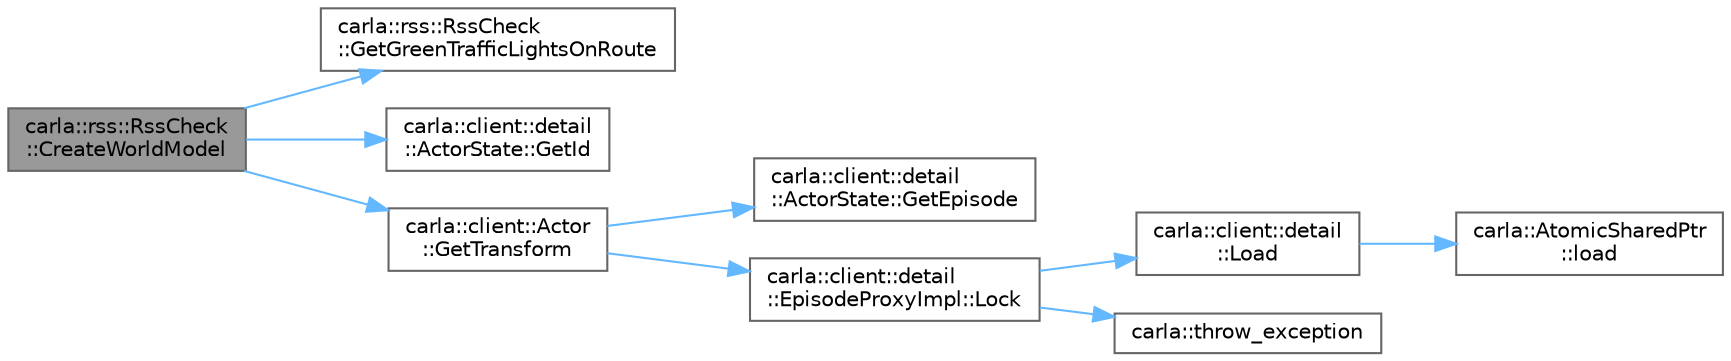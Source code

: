 digraph "carla::rss::RssCheck::CreateWorldModel"
{
 // INTERACTIVE_SVG=YES
 // LATEX_PDF_SIZE
  bgcolor="transparent";
  edge [fontname=Helvetica,fontsize=10,labelfontname=Helvetica,labelfontsize=10];
  node [fontname=Helvetica,fontsize=10,shape=box,height=0.2,width=0.4];
  rankdir="LR";
  Node1 [id="Node000001",label="carla::rss::RssCheck\l::CreateWorldModel",height=0.2,width=0.4,color="gray40", fillcolor="grey60", style="filled", fontcolor="black",tooltip="Create the RSS world model"];
  Node1 -> Node2 [id="edge1_Node000001_Node000002",color="steelblue1",style="solid",tooltip=" "];
  Node2 [id="Node000002",label="carla::rss::RssCheck\l::GetGreenTrafficLightsOnRoute",height=0.2,width=0.4,color="grey40", fillcolor="white", style="filled",URL="$dc/d07/classcarla_1_1rss_1_1RssCheck.html#a35c060a790ddd30277dfb2f5b6ceef12",tooltip="collect the green traffic lights on the current route"];
  Node1 -> Node3 [id="edge2_Node000001_Node000003",color="steelblue1",style="solid",tooltip=" "];
  Node3 [id="Node000003",label="carla::client::detail\l::ActorState::GetId",height=0.2,width=0.4,color="grey40", fillcolor="white", style="filled",URL="$d2/d06/classcarla_1_1client_1_1detail_1_1ActorState.html#a1affb3c32be5ebbacff4200f46cd38ec",tooltip=" "];
  Node1 -> Node4 [id="edge3_Node000001_Node000004",color="steelblue1",style="solid",tooltip=" "];
  Node4 [id="Node000004",label="carla::client::Actor\l::GetTransform",height=0.2,width=0.4,color="grey40", fillcolor="white", style="filled",URL="$d6/da5/classcarla_1_1client_1_1Actor.html#ab5c7de9cefbe7d189c97a429ab052115",tooltip="Return the current transform of the actor."];
  Node4 -> Node5 [id="edge4_Node000004_Node000005",color="steelblue1",style="solid",tooltip=" "];
  Node5 [id="Node000005",label="carla::client::detail\l::ActorState::GetEpisode",height=0.2,width=0.4,color="grey40", fillcolor="white", style="filled",URL="$d2/d06/classcarla_1_1client_1_1detail_1_1ActorState.html#a520d5ef7284ded86a1d96a346f3516aa",tooltip=" "];
  Node4 -> Node6 [id="edge5_Node000004_Node000006",color="steelblue1",style="solid",tooltip=" "];
  Node6 [id="Node000006",label="carla::client::detail\l::EpisodeProxyImpl::Lock",height=0.2,width=0.4,color="grey40", fillcolor="white", style="filled",URL="$d1/dd3/classcarla_1_1client_1_1detail_1_1EpisodeProxyImpl.html#aaca857645fbeb6546b4a03a663bb65af",tooltip="Same as TryLock but never return nullptr."];
  Node6 -> Node7 [id="edge6_Node000006_Node000007",color="steelblue1",style="solid",tooltip=" "];
  Node7 [id="Node000007",label="carla::client::detail\l::Load",height=0.2,width=0.4,color="grey40", fillcolor="white", style="filled",URL="$d8/dcd/namespacecarla_1_1client_1_1detail.html#aa47f72a521d97fe3574a56e808b509d8",tooltip=" "];
  Node7 -> Node8 [id="edge7_Node000007_Node000008",color="steelblue1",style="solid",tooltip=" "];
  Node8 [id="Node000008",label="carla::AtomicSharedPtr\l::load",height=0.2,width=0.4,color="grey40", fillcolor="white", style="filled",URL="$d2/dcf/classcarla_1_1AtomicSharedPtr.html#a7bb0b8af178b36c923fedac384b3aad4",tooltip=" "];
  Node6 -> Node9 [id="edge8_Node000006_Node000009",color="steelblue1",style="solid",tooltip=" "];
  Node9 [id="Node000009",label="carla::throw_exception",height=0.2,width=0.4,color="grey40", fillcolor="white", style="filled",URL="$d9/d36/namespacecarla.html#a23602ab663165210a7757d6108f6b3cd",tooltip=" "];
}
